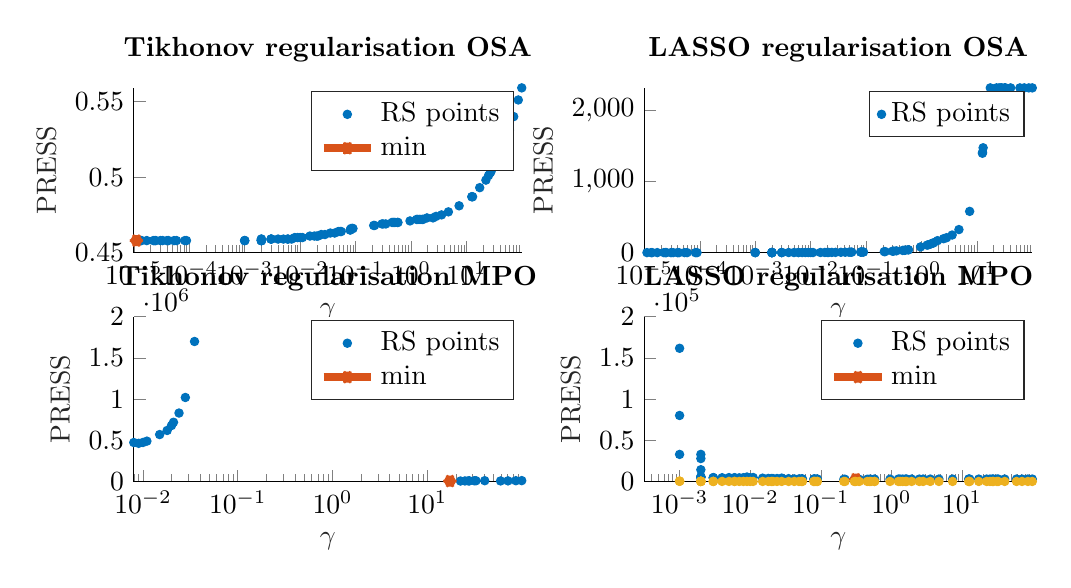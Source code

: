 % This file was created by matlab2tikz.
%
\definecolor{mycolor1}{rgb}{0.0,0.447,0.741}%
\definecolor{mycolor2}{rgb}{0.85,0.325,0.098}%
\definecolor{mycolor3}{rgb}{0.929,0.694,0.125}%
%
\begin{tikzpicture}

\begin{axis}[%
width=4.927cm,
height=2.093cm,
at={(0cm,2.907cm)},
scale only axis,
xmode=log,
xmin=1e-05,
xmax=99.015,
xminorticks=true,
xlabel style={font=\color{white!15!black}},
xlabel={$\gamma$},
ymin=0.45,
ymax=0.559,
ylabel style={font=\color{white!15!black}},
ylabel={PRESS},
axis background/.style={fill=white},
title style={font=\bfseries},
title={Tikhonov regularisation OSA},
axis x line*=bottom,
axis y line*=left,
legend style={legend cell align=left, align=left, draw=white!15!black}
]
\addplot[only marks, mark=*, mark options={}, mark size=1.5pt, color=mycolor1, fill=mycolor1] table[row sep=crcr]{%
x	y\\
26.964	0.503\\
0.0	0.458\\
0.487	0.47\\
0.08	0.465\\
70.903	0.54\\
1.713e-05	0.458\\
1.644	0.472\\
0.0	0.458\\
8.338e-05	0.458\\
3.961e-05	0.458\\
0.0	0.458\\
0.002	0.458\\
0.035	0.463\\
0.002	0.458\\
1.583	0.472\\
85.787	0.551\\
0.957	0.471\\
1.255	0.472\\
17.298	0.493\\
7.351	0.481\\
0.009	0.46\\
4.214e-05	0.458\\
0.006	0.459\\
0.024	0.462\\
2.405e-05	0.458\\
0.008	0.46\\
0.35	0.469\\
22.362	0.498\\
0.08	0.465\\
0.015	0.461\\
2.493e-05	0.458\\
0.22	0.468\\
24.924	0.501\\
3.311e-05	0.458\\
0.02	0.461\\
0.003	0.459\\
0.001	0.458\\
0.0	0.458\\
0.003	0.459\\
40.291	0.515\\
1.325e-05	0.458\\
0.003	0.459\\
0.0	0.458\\
0.089	0.466\\
0.212	0.468\\
5.9e-05	0.458\\
0.089	0.466\\
1.935	0.473\\
0.002	0.459\\
2.818	0.474\\
12.86	0.487\\
5.318e-05	0.458\\
0.299	0.469\\
0.002	0.458\\
1.381e-05	0.458\\
0.455	0.47\\
12.544	0.487\\
0.021	0.461\\
0.018	0.461\\
27.845	0.504\\
0.049	0.464\\
0.579	0.47\\
0.0	0.458\\
8.914e-05	0.458\\
0.01	0.46\\
12.481	0.487\\
4.709	0.477\\
59.244	0.531\\
0.0	0.458\\
0.053	0.464\\
0.005	0.459\\
0.0	0.458\\
2.486	0.473\\
99.015	0.559\\
0.001	0.458\\
3.022e-05	0.458\\
0.007	0.459\\
1.446	0.472\\
3.551	0.475\\
0.574	0.47\\
1.326	0.472\\
0.0	0.458\\
31.29	0.507\\
0.042	0.463\\
0.004	0.459\\
0.002	0.458\\
0.083	0.466\\
0.512	0.47\\
0.002	0.458\\
0.002	0.459\\
1.116e-05	0.458\\
0.055	0.464\\
0.028	0.462\\
32.569	0.508\\
0.006	0.459\\
0.312	0.469\\
0.0	0.458\\
0.001	0.458\\
2.251e-05	0.458\\
0.011	0.46\\
};
\addlegendentry{RS points}

\addplot [color=mycolor2, line width=3.0pt, draw=none, mark=asterisk, mark options={solid, mycolor2}]
  table[row sep=crcr]{%
1.116e-05	0.458\\
};
\addlegendentry{min}

\end{axis}

\begin{axis}[%
width=4.927cm,
height=2.093cm,
at={(0cm,0cm)},
scale only axis,
xmode=log,
xmin=0.008,
xmax=99.015,
xminorticks=true,
xlabel style={font=\color{white!15!black}},
xlabel={$\gamma$},
ymin=0,
ymax=2000000,
ylabel style={font=\color{white!15!black}},
ylabel={PRESS},
axis background/.style={fill=white},
title style={font=\bfseries},
title={Tikhonov regularisation MPO},
axis x line*=bottom,
axis y line*=left,
legend style={legend cell align=left, align=left, draw=white!15!black}
]
\addplot[only marks, mark=*, mark options={}, mark size=1.5pt, color=mycolor1, fill=mycolor1] table[row sep=crcr]{%
x	y\\
26.964	8408.75\\
0.0	nan\\
0.487	nan\\
0.08	nan\\
70.903	8677.073\\
1.713e-05	nan\\
1.644	nan\\
0.0	nan\\
8.338e-05	nan\\
3.961e-05	nan\\
0.0	nan\\
0.002	nan\\
0.035	1699959.217\\
0.002	nan\\
1.583	nan\\
85.787	10493.796\\
0.957	nan\\
1.255	nan\\
17.298	6042.78\\
7.351	nan\\
0.009	464282.113\\
4.214e-05	nan\\
0.006	nan\\
0.024	831758.512\\
2.405e-05	nan\\
0.008	474036.15\\
0.35	nan\\
22.362	6686.016\\
0.08	nan\\
0.015	570563.42\\
2.493e-05	nan\\
0.22	nan\\
24.924	7640.975\\
3.311e-05	nan\\
0.02	679910.514\\
0.003	nan\\
0.001	nan\\
0.0	nan\\
0.003	nan\\
40.291	10713.029\\
1.325e-05	nan\\
0.003	nan\\
0.0	nan\\
0.089	nan\\
0.212	nan\\
5.9e-05	nan\\
0.089	nan\\
1.935	nan\\
0.002	nan\\
2.818	nan\\
12.86	nan\\
5.318e-05	nan\\
0.299	nan\\
0.002	nan\\
1.381e-05	nan\\
0.455	nan\\
12.544	nan\\
0.021	719880.662\\
0.018	620304.286\\
27.845	8726.008\\
0.049	nan\\
0.579	nan\\
0.0	nan\\
8.914e-05	nan\\
0.01	474508.035\\
12.481	nan\\
4.709	nan\\
59.244	7636.189\\
0.0	nan\\
0.053	nan\\
0.005	nan\\
0.0	nan\\
2.486	nan\\
99.015	11625.737\\
0.001	nan\\
3.022e-05	nan\\
0.007	nan\\
1.446	nan\\
3.551	nan\\
0.574	nan\\
1.326	nan\\
0.0	nan\\
31.29	9839.11\\
0.042	nan\\
0.004	nan\\
0.002	nan\\
0.083	nan\\
0.512	nan\\
0.002	nan\\
0.002	nan\\
1.116e-05	nan\\
0.055	nan\\
0.028	1020616.785\\
32.569	10127.7\\
0.006	nan\\
0.312	nan\\
0.0	nan\\
0.001	nan\\
2.251e-05	nan\\
0.011	490823.49\\
};
\addlegendentry{RS points}

\addplot [color=mycolor2, line width=3.0pt, draw=none, mark=asterisk, mark options={solid, mycolor2}]
  table[row sep=crcr]{%
17.298	6042.78\\
};
\addlegendentry{min}

\end{axis}

\begin{axis}[%
width=4.927cm,
height=2.093cm,
at={(6.484cm,2.907cm)},
scale only axis,
xmode=log,
xmin=1e-05,
xmax=99.015,
xminorticks=true,
xlabel style={font=\color{white!15!black}},
xlabel={$\gamma$},
ymin=0,
ymax=2308.472,
ylabel style={font=\color{white!15!black}},
ylabel={PRESS},
axis background/.style={fill=white},
title style={font=\bfseries},
title={LASSO regularisation OSA},
axis x line*=bottom,
axis y line*=left,
legend style={legend cell align=left, align=left, draw=white!15!black}
]
\addplot[only marks, mark=*, mark options={}, mark size=1.5pt, color=mycolor1, fill=mycolor1] table[row sep=crcr]{%
x	y\\
26.964	2308.472\\
0.0	0.577\\
0.487	33.657\\
0.08	8.485\\
70.903	2308.472\\
1.713e-05	0.994\\
1.644	138.298\\
0.0	0.59\\
8.338e-05	0.585\\
3.961e-05	0.8\\
0.0	0.694\\
0.002	1.518\\
0.035	5.291\\
0.002	1.447\\
1.583	132.533\\
85.787	2308.472\\
0.957	80.855\\
1.255	105.73\\
17.298	2308.472\\
7.351	578.624\\
0.009	2.216\\
4.214e-05	0.735\\
0.006	2.214\\
0.024	3.722\\
2.405e-05	0.901\\
0.008	2.226\\
0.35	25.756\\
22.362	2308.472\\
0.08	8.496\\
0.015	2.578\\
2.493e-05	0.885\\
0.22	14.973\\
24.924	2308.472\\
3.311e-05	0.798\\
0.02	3.196\\
0.003	2.009\\
0.001	1.42\\
0.0	0.636\\
0.003	1.945\\
40.291	2308.472\\
1.325e-05	1.026\\
0.003	1.931\\
0.0	0.875\\
0.089	9.326\\
0.212	14.71\\
5.9e-05	0.649\\
0.089	9.284\\
1.935	168.383\\
0.002	1.653\\
2.818	209.834\\
12.86	1469.454\\
5.318e-05	0.661\\
0.299	20.364\\
0.002	1.539\\
1.381e-05	1.023\\
0.455	31.609\\
12.544	1405.064\\
0.021	3.355\\
0.018	2.914\\
27.845	2308.472\\
0.049	6.961\\
0.579	40.463\\
0.0	0.683\\
8.914e-05	0.602\\
0.01	2.222\\
12.481	1392.555\\
4.709	323.729\\
59.244	2308.472\\
0.0	0.751\\
0.053	7.573\\
0.005	2.176\\
0.0	0.714\\
2.486	195.72\\
99.015	2308.472\\
0.001	1.12\\
3.022e-05	0.835\\
0.007	2.242\\
1.446	120.571\\
3.551	247.198\\
0.574	40.031\\
1.326	110.978\\
0.0	1.066\\
31.29	2308.472\\
0.042	6.109\\
0.004	2.068\\
0.002	1.478\\
0.083	8.668\\
0.512	35.413\\
0.002	1.521\\
0.002	1.614\\
1.116e-05	1.044\\
0.055	7.62\\
0.028	4.127\\
32.569	2308.472\\
0.006	2.245\\
0.312	21.728\\
0.0	0.689\\
0.001	1.39\\
2.251e-05	0.868\\
0.011	2.241\\
};
\addlegendentry{RS points}

\addplot [color=mycolor2, line width=5.0pt, draw=none, mark=asterisk, mark options={solid, mycolor2}]
  table[row sep=crcr]{%
0.0	0.577\\
};
\addlegendentry{min}

\end{axis}

\begin{axis}[%
width=4.927cm,
height=2.093cm,
at={(6.484cm,0cm)},
scale only axis,
xmode=log,
xmin=0.0,
xmax=99.015,
xminorticks=true,
xlabel style={font=\color{white!15!black}},
xlabel={$\gamma$},
ymin=0,
ymax=200000,
ylabel style={font=\color{white!15!black}},
ylabel={PRESS},
axis background/.style={fill=white},
title style={font=\bfseries},
title={LASSO regularisation MPO},
axis x line*=bottom,
axis y line*=left,
legend style={legend cell align=left, align=left, draw=white!15!black}
]
\addplot[only marks, mark=*, mark options={}, mark size=1.5pt, color=mycolor1, fill=mycolor1] table[row sep=crcr]{%
x	y\\
26.964	3043.982\\
0.0	nan\\
0.487	2822.826\\
0.08	3108.977\\
70.903	3043.982\\
1.713e-05	nan\\
1.644	3038.945\\
0.0	nan\\
8.338e-05	nan\\
3.961e-05	nan\\
0.0	nan\\
0.002	33017.161\\
0.035	3512.804\\
0.002	27943.721\\
1.583	3038.901\\
85.787	3043.982\\
0.957	2964.822\\
1.255	3032.134\\
17.298	3043.982\\
7.351	3041.916\\
0.009	5535.004\\
4.214e-05	nan\\
0.006	4733.3\\
0.024	3710.794\\
2.405e-05	nan\\
0.008	4707.903\\
0.35	2794.415\\
22.362	3043.982\\
0.08	3105.124\\
0.015	4158.6\\
2.493e-05	nan\\
0.22	2810.813\\
24.924	3043.982\\
3.311e-05	nan\\
0.02	3680.759\\
0.003	4704.665\\
0.001	32974.635\\
0.0	nan\\
0.003	4681.17\\
40.291	3043.982\\
1.325e-05	nan\\
0.003	4749.985\\
0.0	123149.616\\
0.089	3023.889\\
0.212	2813.002\\
5.9e-05	nan\\
0.089	3026.859\\
1.935	3039.287\\
0.002	5268.641\\
2.818	3039.798\\
12.86	3043.504\\
5.318e-05	nan\\
0.299	2795.254\\
0.002	5897.367\\
1.381e-05	nan\\
0.455	2814.787\\
12.544	3043.446\\
0.021	3665.186\\
0.018	3794.154\\
27.845	3043.982\\
0.049	3206.985\\
0.579	2850.208\\
0.0	nan\\
8.914e-05	nan\\
0.01	4601.573\\
12.481	3043.435\\
4.709	3040.652\\
59.244	3043.982\\
0.0	148268.964\\
0.053	3264.596\\
0.005	4835.461\\
0.0	nan\\
2.486	3039.694\\
99.015	3043.982\\
0.001	161757.496\\
3.022e-05	nan\\
0.007	4556.434\\
1.446	3038.864\\
3.551	3040.094\\
0.574	2848.494\\
1.326	3037.923\\
0.0	130414.17\\
31.29	3043.982\\
0.042	3257.471\\
0.004	4666.776\\
0.002	14384.002\\
0.083	3080.366\\
0.512	2829.89\\
0.002	5661.174\\
0.002	5261.151\\
1.116e-05	nan\\
0.055	3289.443\\
0.028	4223.582\\
32.569	3043.982\\
0.006	4562.074\\
0.312	2794.035\\
0.0	nan\\
0.001	80214.0\\
2.251e-05	nan\\
0.011	4955.892\\
};
\addlegendentry{RS points}

\addplot [color=mycolor2, line width=3.0pt, draw=none, mark=asterisk, mark options={solid, mycolor2}]
  table[row sep=crcr]{%
0.312	2794.035\\
};
\addlegendentry{min}

\addplot[only marks, mark=*, mark options={}, mark size=1.5pt, color=mycolor3, fill=mycolor3] table[row sep=crcr]{%
x	y\\
26.964	156.051\\
0.0	nan\\
0.487	150.193\\
0.08	157.434\\
70.903	156.051\\
1.713e-05	nan\\
1.644	155.922\\
0.0	nan\\
8.338e-05	nan\\
3.961e-05	nan\\
0.0	nan\\
0.002	345.596\\
0.035	166.826\\
0.002	329.43\\
1.583	155.921\\
85.787	156.051\\
0.957	153.996\\
1.255	155.747\\
17.298	156.051\\
7.351	155.998\\
0.009	203.438\\
4.214e-05	nan\\
0.006	193.398\\
0.024	171.843\\
2.405e-05	nan\\
0.008	192.447\\
0.35	149.418\\
22.362	156.051\\
0.08	157.343\\
0.015	181.205\\
2.493e-05	nan\\
0.22	149.853\\
24.924	156.051\\
3.311e-05	nan\\
0.02	171.209\\
0.003	192.953\\
0.001	345.119\\
0.0	nan\\
0.003	192.349\\
40.291	156.051\\
1.325e-05	nan\\
0.003	193.708\\
0.0	517.52\\
0.089	155.367\\
0.212	149.912\\
5.9e-05	nan\\
0.089	155.441\\
1.935	155.93\\
0.002	203.751\\
2.818	155.944\\
12.86	156.039\\
5.318e-05	nan\\
0.299	149.436\\
0.002	214.065\\
1.381e-05	nan\\
0.455	149.974\\
12.544	156.037\\
0.021	170.89\\
0.018	173.765\\
27.845	156.051\\
0.049	159.861\\
0.579	150.937\\
0.0	nan\\
8.914e-05	nan\\
0.01	190.052\\
12.481	156.037\\
4.709	155.965\\
59.244	156.051\\
0.0	555.628\\
0.053	160.95\\
0.005	195.457\\
0.0	nan\\
2.486	155.941\\
99.015	156.051\\
0.001	570.803\\
3.022e-05	nan\\
0.007	189.78\\
1.446	155.92\\
3.551	155.951\\
0.574	150.89\\
1.326	155.895\\
0.0	527.475\\
31.29	156.051\\
0.042	161.144\\
0.004	192.032\\
0.002	277.43\\
0.083	156.752\\
0.512	150.385\\
0.002	210.558\\
0.002	203.612\\
1.116e-05	nan\\
0.055	161.419\\
0.028	179.718\\
32.569	156.051\\
0.006	189.884\\
0.312	149.405\\
0.0	nan\\
0.001	453.033\\
2.251e-05	nan\\
0.011	194.913\\
};
\end{axis}
\end{tikzpicture}%